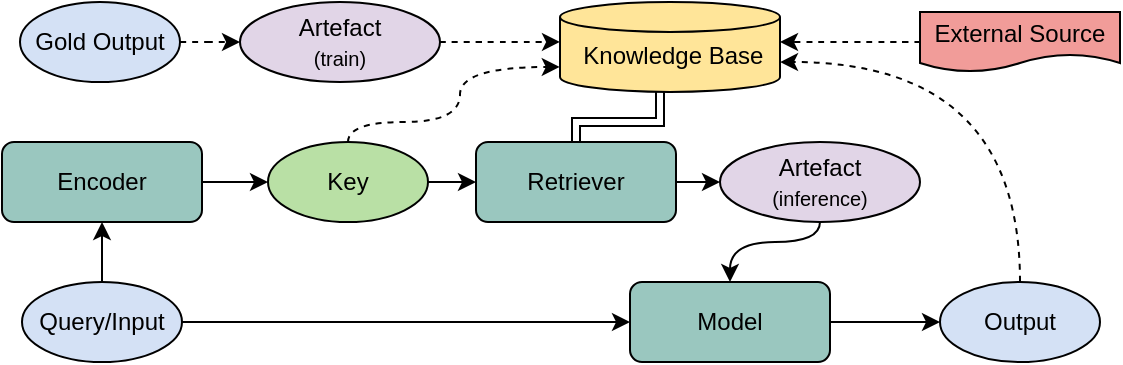 <mxfile version="14.5.0" type="device"><diagram id="F-b08490Ex1pvy3hI41D" name="Page-1"><mxGraphModel dx="1385" dy="703" grid="1" gridSize="10" guides="1" tooltips="1" connect="1" arrows="1" fold="1" page="1" pageScale="1" pageWidth="1654" pageHeight="1169" math="0" shadow="0"><root><mxCell id="0"/><mxCell id="1" parent="0"/><mxCell id="-in_NSqNhOOYC5xiGXW0-16" style="edgeStyle=orthogonalEdgeStyle;curved=1;rounded=0;orthogonalLoop=1;jettySize=auto;html=1;entryX=0.5;entryY=0;entryDx=0;entryDy=0;" parent="1" source="-in_NSqNhOOYC5xiGXW0-2" target="-in_NSqNhOOYC5xiGXW0-14" edge="1"><mxGeometry relative="1" as="geometry"><Array as="points"><mxPoint x="710" y="490"/><mxPoint x="665" y="490"/></Array></mxGeometry></mxCell><mxCell id="-in_NSqNhOOYC5xiGXW0-2" value="&lt;div&gt;Artefact&lt;/div&gt;&lt;div&gt;&lt;font style=&quot;font-size: 10px&quot;&gt;(inference)&lt;/font&gt;&lt;br&gt;&lt;/div&gt;" style="ellipse;whiteSpace=wrap;html=1;fillColor=#E1D5E7;" parent="1" vertex="1"><mxGeometry x="660" y="440" width="100" height="40" as="geometry"/></mxCell><mxCell id="-in_NSqNhOOYC5xiGXW0-47" style="edgeStyle=orthogonalEdgeStyle;curved=1;rounded=0;orthogonalLoop=1;jettySize=auto;html=1;entryX=0;entryY=0.444;entryDx=0;entryDy=0;entryPerimeter=0;dashed=1;" parent="1" source="-in_NSqNhOOYC5xiGXW0-3" target="-in_NSqNhOOYC5xiGXW0-35" edge="1"><mxGeometry relative="1" as="geometry"><mxPoint x="570" y="390" as="targetPoint"/></mxGeometry></mxCell><mxCell id="-in_NSqNhOOYC5xiGXW0-3" value="&lt;div&gt;Artefact&lt;/div&gt;&lt;div&gt;&lt;font style=&quot;font-size: 10px&quot;&gt;(train)&lt;/font&gt;&lt;br&gt;&lt;/div&gt;" style="ellipse;whiteSpace=wrap;html=1;fillColor=#E1D5E7;" parent="1" vertex="1"><mxGeometry x="420" y="370" width="100" height="40" as="geometry"/></mxCell><mxCell id="-in_NSqNhOOYC5xiGXW0-9" style="edgeStyle=orthogonalEdgeStyle;curved=1;rounded=0;orthogonalLoop=1;jettySize=auto;html=1;" parent="1" source="-in_NSqNhOOYC5xiGXW0-7" target="-in_NSqNhOOYC5xiGXW0-8" edge="1"><mxGeometry relative="1" as="geometry"/></mxCell><mxCell id="-in_NSqNhOOYC5xiGXW0-7" value="Encoder" style="rounded=1;whiteSpace=wrap;html=1;fillColor=#9AC7BF;" parent="1" vertex="1"><mxGeometry x="301" y="440" width="100" height="40" as="geometry"/></mxCell><mxCell id="-in_NSqNhOOYC5xiGXW0-34" style="edgeStyle=orthogonalEdgeStyle;curved=1;rounded=0;orthogonalLoop=1;jettySize=auto;html=1;dashed=1;exitX=0.5;exitY=0;exitDx=0;exitDy=0;entryX=-0.001;entryY=0.722;entryDx=0;entryDy=0;entryPerimeter=0;" parent="1" source="-in_NSqNhOOYC5xiGXW0-8" target="-in_NSqNhOOYC5xiGXW0-35" edge="1"><mxGeometry relative="1" as="geometry"><mxPoint x="510" y="440" as="sourcePoint"/><mxPoint x="579" y="398" as="targetPoint"/><Array as="points"><mxPoint x="474" y="430"/><mxPoint x="530" y="430"/><mxPoint x="530" y="403"/></Array></mxGeometry></mxCell><mxCell id="-in_NSqNhOOYC5xiGXW0-48" style="edgeStyle=orthogonalEdgeStyle;curved=1;rounded=0;orthogonalLoop=1;jettySize=auto;html=1;exitX=1;exitY=0.5;exitDx=0;exitDy=0;entryX=0;entryY=0.5;entryDx=0;entryDy=0;" parent="1" source="-in_NSqNhOOYC5xiGXW0-8" target="-in_NSqNhOOYC5xiGXW0-43" edge="1"><mxGeometry relative="1" as="geometry"/></mxCell><mxCell id="-in_NSqNhOOYC5xiGXW0-8" value="Key" style="ellipse;whiteSpace=wrap;html=1;fillColor=#B9E0A5;" parent="1" vertex="1"><mxGeometry x="434" y="440" width="80" height="40" as="geometry"/></mxCell><mxCell id="-in_NSqNhOOYC5xiGXW0-17" style="edgeStyle=orthogonalEdgeStyle;curved=1;rounded=0;orthogonalLoop=1;jettySize=auto;html=1;entryX=0;entryY=0.5;entryDx=0;entryDy=0;" parent="1" source="-in_NSqNhOOYC5xiGXW0-11" target="-in_NSqNhOOYC5xiGXW0-14" edge="1"><mxGeometry relative="1" as="geometry"/></mxCell><mxCell id="-in_NSqNhOOYC5xiGXW0-18" style="edgeStyle=orthogonalEdgeStyle;curved=1;rounded=0;orthogonalLoop=1;jettySize=auto;html=1;" parent="1" source="-in_NSqNhOOYC5xiGXW0-11" target="-in_NSqNhOOYC5xiGXW0-7" edge="1"><mxGeometry relative="1" as="geometry"/></mxCell><mxCell id="-in_NSqNhOOYC5xiGXW0-11" value="Query/Input" style="ellipse;whiteSpace=wrap;html=1;fillColor=#D4E1F5;" parent="1" vertex="1"><mxGeometry x="311" y="510" width="80" height="40" as="geometry"/></mxCell><mxCell id="-in_NSqNhOOYC5xiGXW0-20" style="edgeStyle=orthogonalEdgeStyle;curved=1;rounded=0;orthogonalLoop=1;jettySize=auto;html=1;" parent="1" source="-in_NSqNhOOYC5xiGXW0-14" target="-in_NSqNhOOYC5xiGXW0-19" edge="1"><mxGeometry relative="1" as="geometry"/></mxCell><mxCell id="-in_NSqNhOOYC5xiGXW0-14" value="Model" style="rounded=1;whiteSpace=wrap;html=1;fillColor=#9AC7BF;" parent="1" vertex="1"><mxGeometry x="615" y="510" width="100" height="40" as="geometry"/></mxCell><mxCell id="-in_NSqNhOOYC5xiGXW0-41" style="edgeStyle=orthogonalEdgeStyle;curved=1;rounded=0;orthogonalLoop=1;jettySize=auto;html=1;dashed=1;entryX=1;entryY=0.667;entryDx=0;entryDy=0;entryPerimeter=0;exitX=0.5;exitY=0;exitDx=0;exitDy=0;" parent="1" source="-in_NSqNhOOYC5xiGXW0-19" target="-in_NSqNhOOYC5xiGXW0-35" edge="1"><mxGeometry relative="1" as="geometry"><mxPoint x="710" y="400" as="targetPoint"/><Array as="points"><mxPoint x="810" y="400"/></Array></mxGeometry></mxCell><mxCell id="-in_NSqNhOOYC5xiGXW0-19" value="Output" style="ellipse;whiteSpace=wrap;html=1;fillColor=#D4E1F5;" parent="1" vertex="1"><mxGeometry x="770" y="510" width="80" height="40" as="geometry"/></mxCell><mxCell id="-in_NSqNhOOYC5xiGXW0-29" style="edgeStyle=orthogonalEdgeStyle;curved=1;rounded=0;orthogonalLoop=1;jettySize=auto;html=1;entryX=0;entryY=0.5;entryDx=0;entryDy=0;dashed=1;" parent="1" source="-in_NSqNhOOYC5xiGXW0-23" target="-in_NSqNhOOYC5xiGXW0-3" edge="1"><mxGeometry relative="1" as="geometry"/></mxCell><mxCell id="-in_NSqNhOOYC5xiGXW0-23" value="Gold Output" style="ellipse;whiteSpace=wrap;html=1;fillColor=#D4E1F5;" parent="1" vertex="1"><mxGeometry x="310" y="370" width="80" height="40" as="geometry"/></mxCell><mxCell id="-in_NSqNhOOYC5xiGXW0-49" style="edgeStyle=orthogonalEdgeStyle;curved=1;rounded=0;orthogonalLoop=1;jettySize=auto;html=1;entryX=0.5;entryY=0;entryDx=0;entryDy=0;shape=link;" parent="1" source="-in_NSqNhOOYC5xiGXW0-35" target="-in_NSqNhOOYC5xiGXW0-43" edge="1"><mxGeometry relative="1" as="geometry"><Array as="points"><mxPoint x="630" y="430"/><mxPoint x="588" y="430"/></Array></mxGeometry></mxCell><mxCell id="-in_NSqNhOOYC5xiGXW0-35" value="&lt;font style=&quot;font-size: 12px&quot;&gt;&amp;nbsp;K&lt;/font&gt;nowledge Base&lt;font style=&quot;font-size: 24px&quot;&gt; &lt;/font&gt;" style="strokeWidth=1;html=1;shape=mxgraph.flowchart.database;whiteSpace=wrap;fillColor=#FFE599;" parent="1" vertex="1"><mxGeometry x="580" y="370" width="110" height="45" as="geometry"/></mxCell><mxCell id="-in_NSqNhOOYC5xiGXW0-44" style="edgeStyle=orthogonalEdgeStyle;curved=1;rounded=0;orthogonalLoop=1;jettySize=auto;html=1;" parent="1" source="-in_NSqNhOOYC5xiGXW0-43" target="-in_NSqNhOOYC5xiGXW0-2" edge="1"><mxGeometry relative="1" as="geometry"/></mxCell><mxCell id="-in_NSqNhOOYC5xiGXW0-43" value="Retriever" style="rounded=1;whiteSpace=wrap;html=1;fillColor=#9AC7BF;" parent="1" vertex="1"><mxGeometry x="538" y="440" width="100" height="40" as="geometry"/></mxCell><mxCell id="-in_NSqNhOOYC5xiGXW0-55" style="edgeStyle=orthogonalEdgeStyle;curved=1;rounded=0;orthogonalLoop=1;jettySize=auto;html=1;entryX=1;entryY=0.444;entryDx=0;entryDy=0;entryPerimeter=0;dashed=1;" parent="1" source="-in_NSqNhOOYC5xiGXW0-52" target="-in_NSqNhOOYC5xiGXW0-35" edge="1"><mxGeometry relative="1" as="geometry"/></mxCell><mxCell id="-in_NSqNhOOYC5xiGXW0-52" value="External Source" style="shape=document;whiteSpace=wrap;html=1;boundedLbl=1;fillColor=#F19C99;" parent="1" vertex="1"><mxGeometry x="760" y="375" width="100" height="30" as="geometry"/></mxCell></root></mxGraphModel></diagram></mxfile>